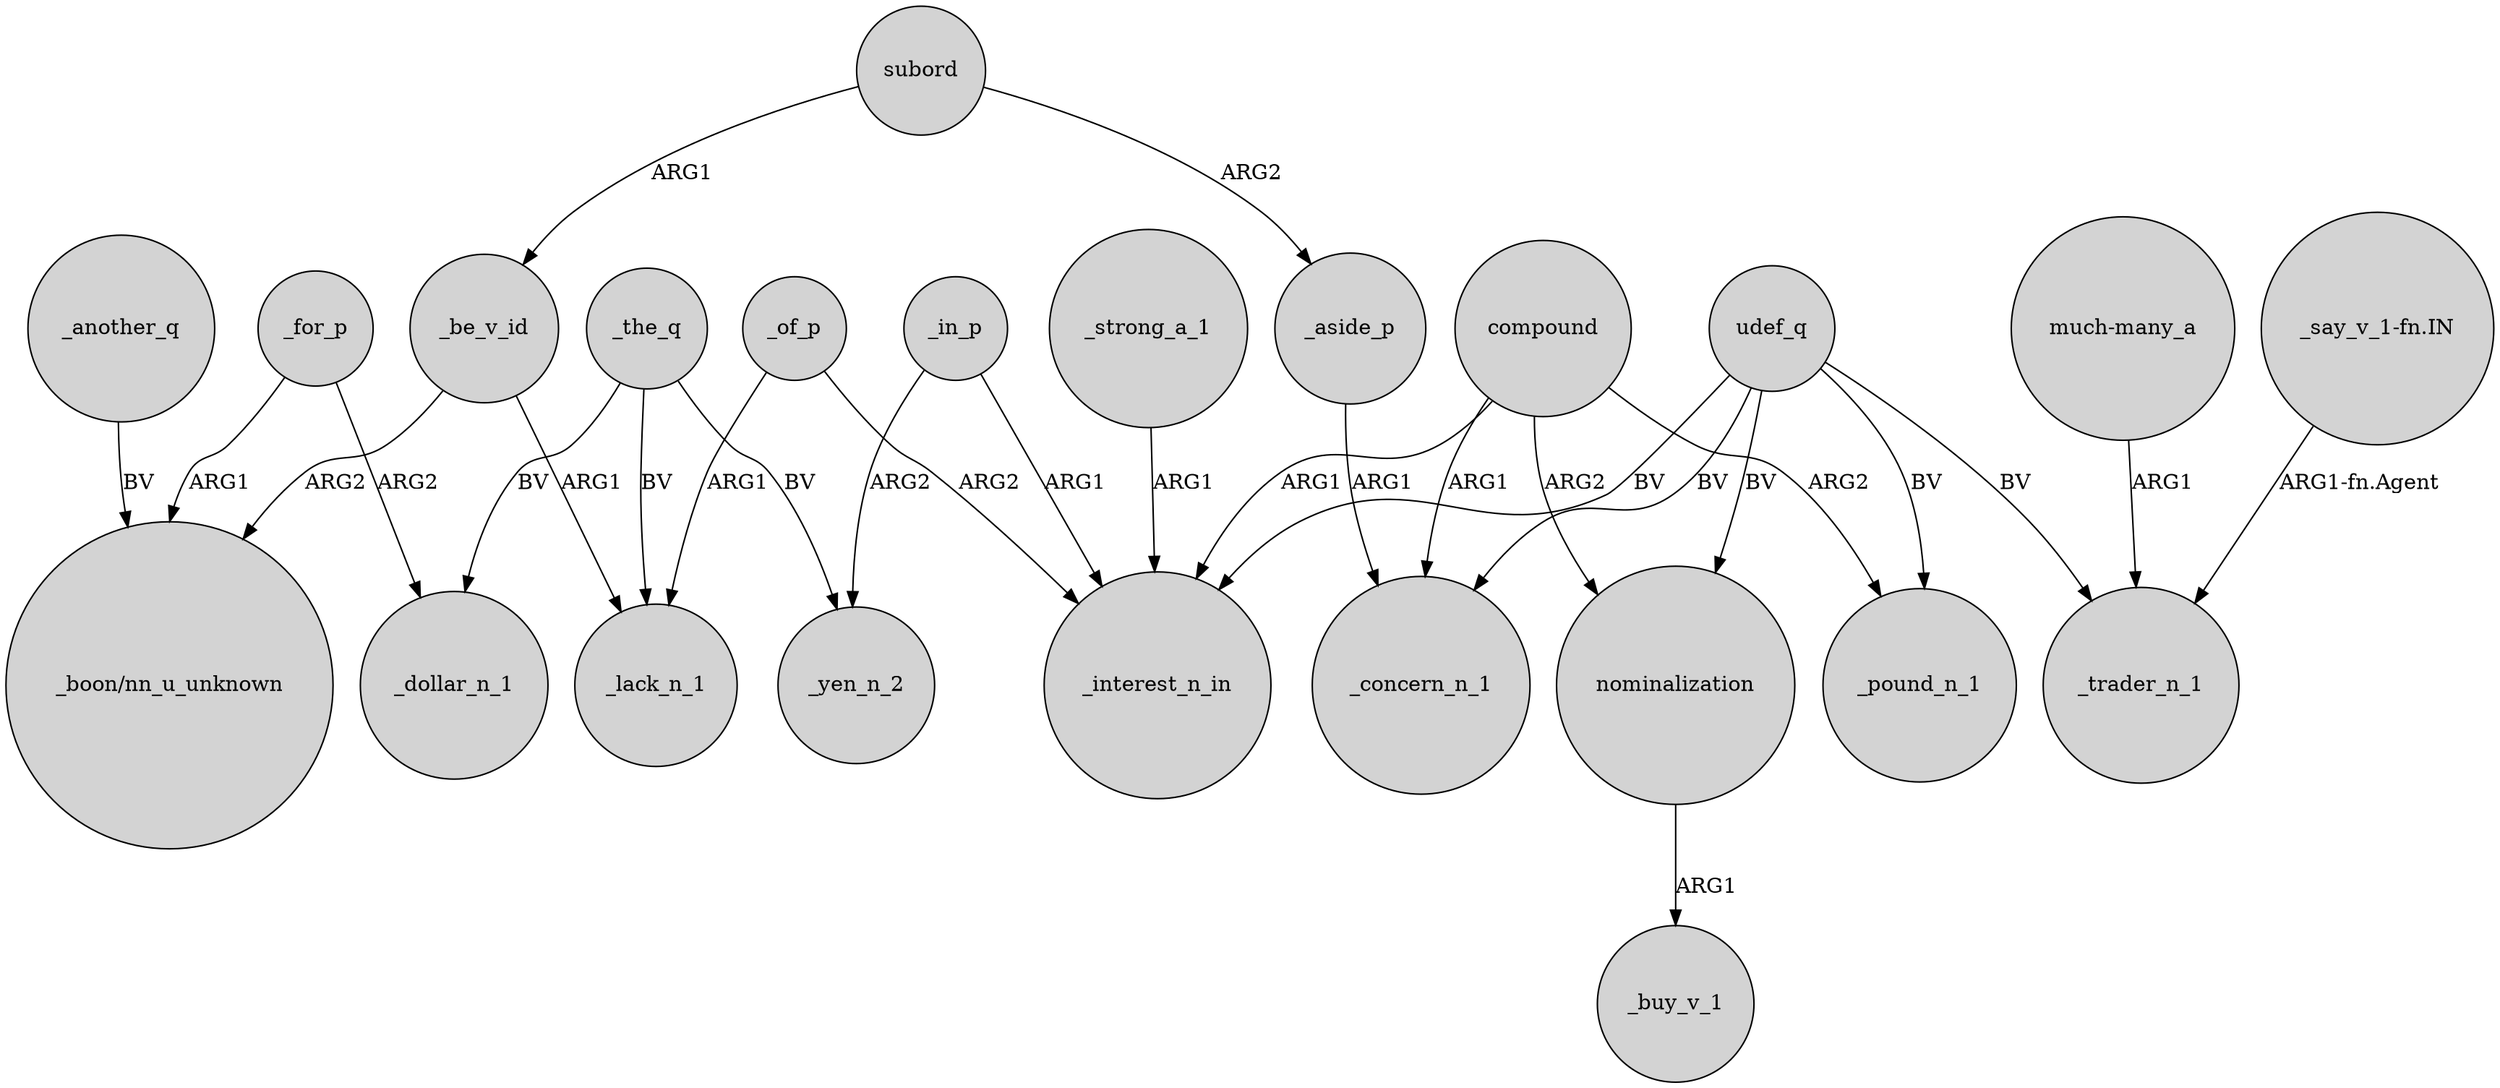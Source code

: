 digraph {
	node [shape=circle style=filled]
	_the_q -> _lack_n_1 [label=BV]
	subord -> _be_v_id [label=ARG1]
	_of_p -> _interest_n_in [label=ARG2]
	_of_p -> _lack_n_1 [label=ARG1]
	_for_p -> _dollar_n_1 [label=ARG2]
	udef_q -> _trader_n_1 [label=BV]
	_be_v_id -> "_boon/nn_u_unknown" [label=ARG2]
	_for_p -> "_boon/nn_u_unknown" [label=ARG1]
	_another_q -> "_boon/nn_u_unknown" [label=BV]
	_the_q -> _dollar_n_1 [label=BV]
	compound -> nominalization [label=ARG2]
	udef_q -> _interest_n_in [label=BV]
	nominalization -> _buy_v_1 [label=ARG1]
	subord -> _aside_p [label=ARG2]
	_the_q -> _yen_n_2 [label=BV]
	_be_v_id -> _lack_n_1 [label=ARG1]
	udef_q -> _pound_n_1 [label=BV]
	_strong_a_1 -> _interest_n_in [label=ARG1]
	compound -> _pound_n_1 [label=ARG2]
	udef_q -> _concern_n_1 [label=BV]
	"much-many_a" -> _trader_n_1 [label=ARG1]
	udef_q -> nominalization [label=BV]
	"_say_v_1-fn.IN" -> _trader_n_1 [label="ARG1-fn.Agent"]
	compound -> _interest_n_in [label=ARG1]
	_aside_p -> _concern_n_1 [label=ARG1]
	compound -> _concern_n_1 [label=ARG1]
	_in_p -> _yen_n_2 [label=ARG2]
	_in_p -> _interest_n_in [label=ARG1]
}
